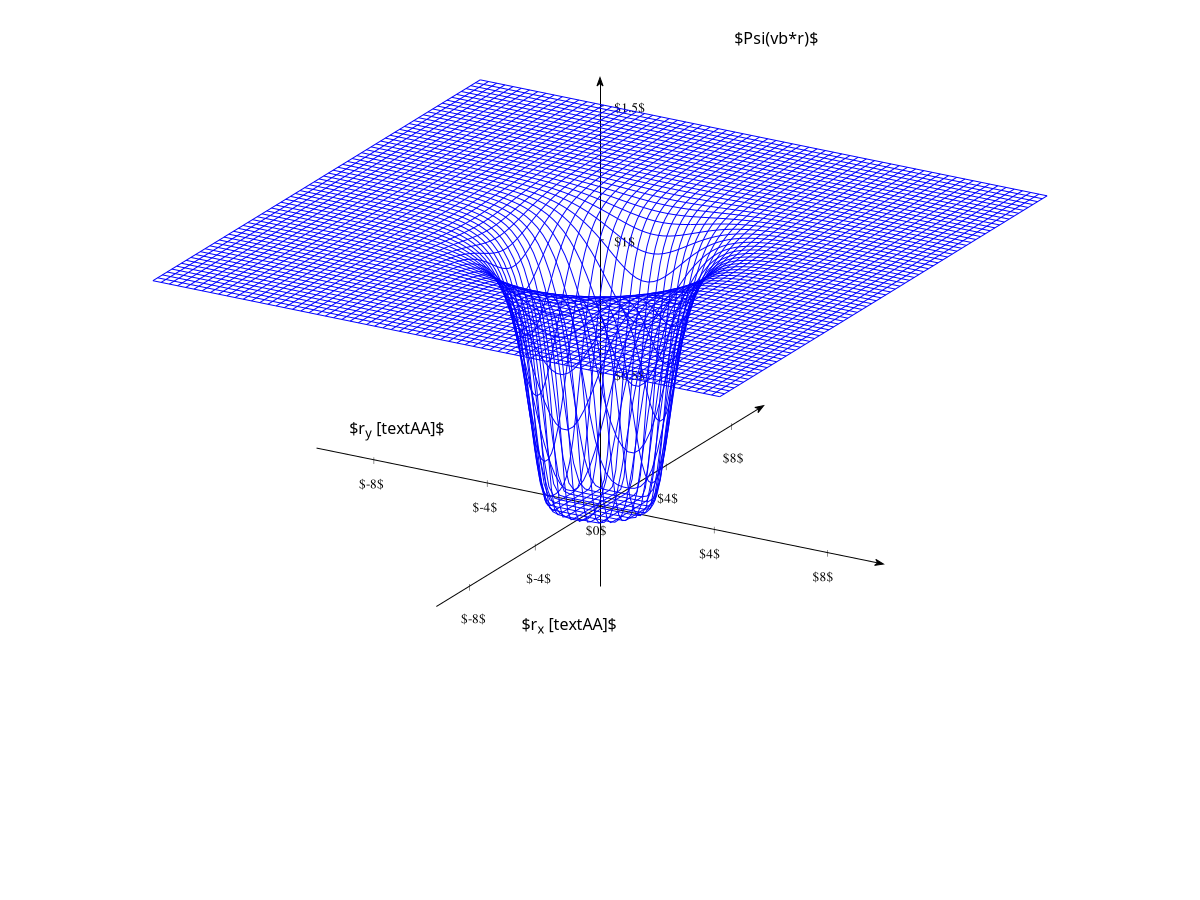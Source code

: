 set terminal epslatex font "Times-New-Roman, 12"
#set terminal qt persist
set out "4he2fonda_2d.tex"

set isosamples 70
set surface

unset border
unset key 
unset grid

set tics nomirror

unset xtics
set xtics format ""
set xtics scale 0
unset ytics
set ytics format ""
set ytics scale 0
unset ztics
set ztics format ""
set ztics scale 0

set label "|" at -8,0,0 font "Times, 5"
set label "$-8$" at -8.5,0,-0.1 font "Times, 10"
# set label "|" at -6,0,0 font "Times, 5"
# set label "$-6$" at -6.5,0,-0.1 font "Times, 10"
set label "|" at -4,0,0 font "Times, 5"
set label "$-4$" at -4.5,0,-0.1 font "Times, 10"
# set label "|" at -2,0,0 font "Times, 5"
# set label "$-2$" at -2.5,0,-0.1 font "Times, 10"
set label "|" at 0,0,0 font "Times, 5"
set label "$0$" at -0.5,0,-0.1 font "Times, 10"
# set label "|" at 2,0,0 font "Times, 5"
# set label "$2$" at 1.5,0,-0.1 font "Times, 10"
set label "|" at 4,0,0 font "Times, 5"
set label "$4$" at 3.5,0,-0.1 font "Times, 10"
# set label "|" at 6,0,0 font "Times, 5"
# set label "$6$" at 5.5,0,-0.1 font "Times, 10"
set label "|" at 8,0,0 font "Times, 5"
set label "$8$" at 7.5,0,-0.1 font "Times, 10"

set label "|" at 0,-8,0 font "Times, 5"
set label "$-8$" at 0,-8.5,-0.1 font "Times, 10"
# set label "|" at 0,-6,0 font "Times, 5"
# set label "$-6$" at 0,-6.5,-0.1 font "Times, 10"
set label "|" at 0,-4,0 font "Times, 5"
set label "$-4$" at 0,-4.5,-0.1 font "Times, 10"
# set label "|" at 0,-2,0 font "Times, 5"
# set label "$-2$" at 0,-2.5,-0.1 font "Times, 10"
# set label "|" at 0,2,0 font "Times, 5"
# set label "$2$" at 0,1.5,-0.1 font "Times, 10"
set label "|" at 0,4,0 font "Times, 5"
set label "$4$" at 0,3.5,-0.1 font "Times, 10"
# set label "|" at 0,6,0 font "Times, 5"
# set label "$6$" at 0,5.5,-0.1 font "Times, 10"
set label "|" at 0,8,0 font "Times, 5"
set label "$8$" at 0,7.5,-0.1 font "Times, 10"

set label "-" at 0,0,0.5 font "Times, 10"
set label "$0.5$" at 0.5,0,0.5 font "Times, 10"
set label "-" at 0,0,1 font "Times, 10"
set label "$1$" at 0.5,0,1 font "Times, 10"
set label "-" at 0,0,1.5 font "Times, 10"
set label "$1.5$" at 0.5,0,1.5 font "Times, 10"

set label "$r_x [\\text{\\AA}]$" at 3, -10, 0
set label "$r_y [\\text{\\AA}]$" at -10, 2, 0
set label "$\\Psi(\\vb*{r})$" at 3, 3, 1.7 


set style arrow 1 head filled size char 1,20,50

set arrow 1 from -10,0,0 to 10,0,0 arrowstyle 1
set arrow 2 from 0,-10,0 to 0,10,0 arrowstyle 1
set arrow 3 from 0,0,-0.3 to 0,0,1.6 arrowstyle 1


f(x, y)=exp(-0.5*(2.5/(x**2+y**2)**(0.5))**5)

splot f(x, y) lc rgb "#0000FF"